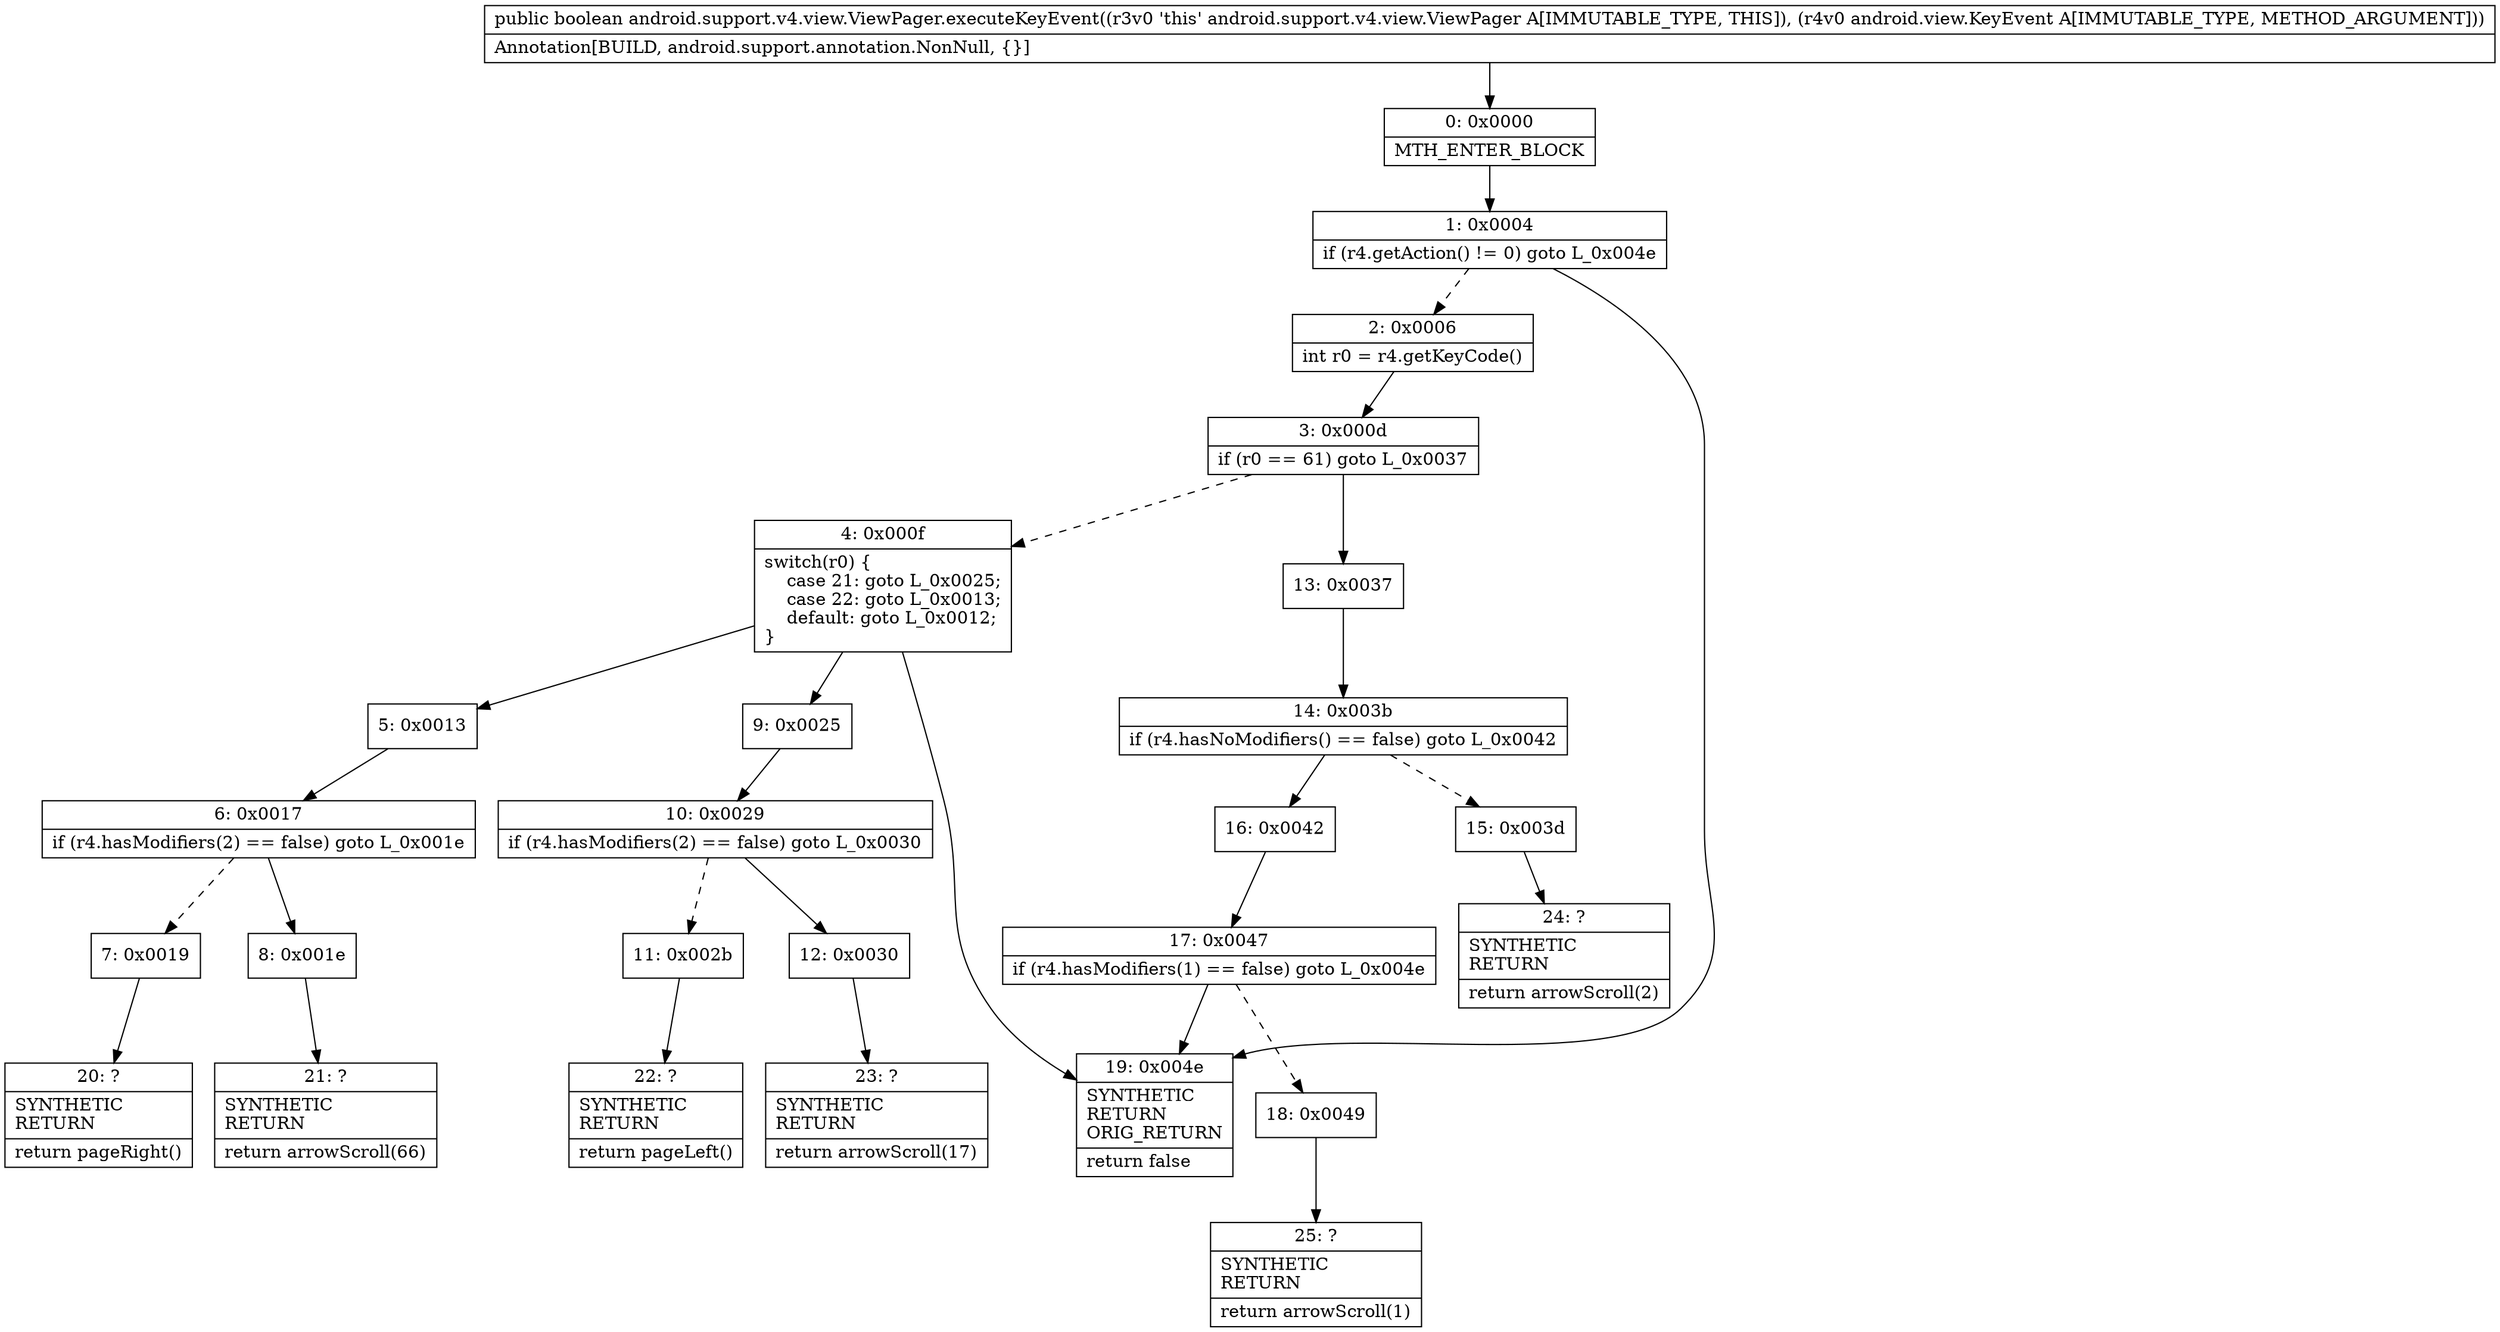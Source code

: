 digraph "CFG forandroid.support.v4.view.ViewPager.executeKeyEvent(Landroid\/view\/KeyEvent;)Z" {
Node_0 [shape=record,label="{0\:\ 0x0000|MTH_ENTER_BLOCK\l}"];
Node_1 [shape=record,label="{1\:\ 0x0004|if (r4.getAction() != 0) goto L_0x004e\l}"];
Node_2 [shape=record,label="{2\:\ 0x0006|int r0 = r4.getKeyCode()\l}"];
Node_3 [shape=record,label="{3\:\ 0x000d|if (r0 == 61) goto L_0x0037\l}"];
Node_4 [shape=record,label="{4\:\ 0x000f|switch(r0) \{\l    case 21: goto L_0x0025;\l    case 22: goto L_0x0013;\l    default: goto L_0x0012;\l\}\l}"];
Node_5 [shape=record,label="{5\:\ 0x0013}"];
Node_6 [shape=record,label="{6\:\ 0x0017|if (r4.hasModifiers(2) == false) goto L_0x001e\l}"];
Node_7 [shape=record,label="{7\:\ 0x0019}"];
Node_8 [shape=record,label="{8\:\ 0x001e}"];
Node_9 [shape=record,label="{9\:\ 0x0025}"];
Node_10 [shape=record,label="{10\:\ 0x0029|if (r4.hasModifiers(2) == false) goto L_0x0030\l}"];
Node_11 [shape=record,label="{11\:\ 0x002b}"];
Node_12 [shape=record,label="{12\:\ 0x0030}"];
Node_13 [shape=record,label="{13\:\ 0x0037}"];
Node_14 [shape=record,label="{14\:\ 0x003b|if (r4.hasNoModifiers() == false) goto L_0x0042\l}"];
Node_15 [shape=record,label="{15\:\ 0x003d}"];
Node_16 [shape=record,label="{16\:\ 0x0042}"];
Node_17 [shape=record,label="{17\:\ 0x0047|if (r4.hasModifiers(1) == false) goto L_0x004e\l}"];
Node_18 [shape=record,label="{18\:\ 0x0049}"];
Node_19 [shape=record,label="{19\:\ 0x004e|SYNTHETIC\lRETURN\lORIG_RETURN\l|return false\l}"];
Node_20 [shape=record,label="{20\:\ ?|SYNTHETIC\lRETURN\l|return pageRight()\l}"];
Node_21 [shape=record,label="{21\:\ ?|SYNTHETIC\lRETURN\l|return arrowScroll(66)\l}"];
Node_22 [shape=record,label="{22\:\ ?|SYNTHETIC\lRETURN\l|return pageLeft()\l}"];
Node_23 [shape=record,label="{23\:\ ?|SYNTHETIC\lRETURN\l|return arrowScroll(17)\l}"];
Node_24 [shape=record,label="{24\:\ ?|SYNTHETIC\lRETURN\l|return arrowScroll(2)\l}"];
Node_25 [shape=record,label="{25\:\ ?|SYNTHETIC\lRETURN\l|return arrowScroll(1)\l}"];
MethodNode[shape=record,label="{public boolean android.support.v4.view.ViewPager.executeKeyEvent((r3v0 'this' android.support.v4.view.ViewPager A[IMMUTABLE_TYPE, THIS]), (r4v0 android.view.KeyEvent A[IMMUTABLE_TYPE, METHOD_ARGUMENT]))  | Annotation[BUILD, android.support.annotation.NonNull, \{\}]\l}"];
MethodNode -> Node_0;
Node_0 -> Node_1;
Node_1 -> Node_2[style=dashed];
Node_1 -> Node_19;
Node_2 -> Node_3;
Node_3 -> Node_4[style=dashed];
Node_3 -> Node_13;
Node_4 -> Node_5;
Node_4 -> Node_9;
Node_4 -> Node_19;
Node_5 -> Node_6;
Node_6 -> Node_7[style=dashed];
Node_6 -> Node_8;
Node_7 -> Node_20;
Node_8 -> Node_21;
Node_9 -> Node_10;
Node_10 -> Node_11[style=dashed];
Node_10 -> Node_12;
Node_11 -> Node_22;
Node_12 -> Node_23;
Node_13 -> Node_14;
Node_14 -> Node_15[style=dashed];
Node_14 -> Node_16;
Node_15 -> Node_24;
Node_16 -> Node_17;
Node_17 -> Node_18[style=dashed];
Node_17 -> Node_19;
Node_18 -> Node_25;
}

